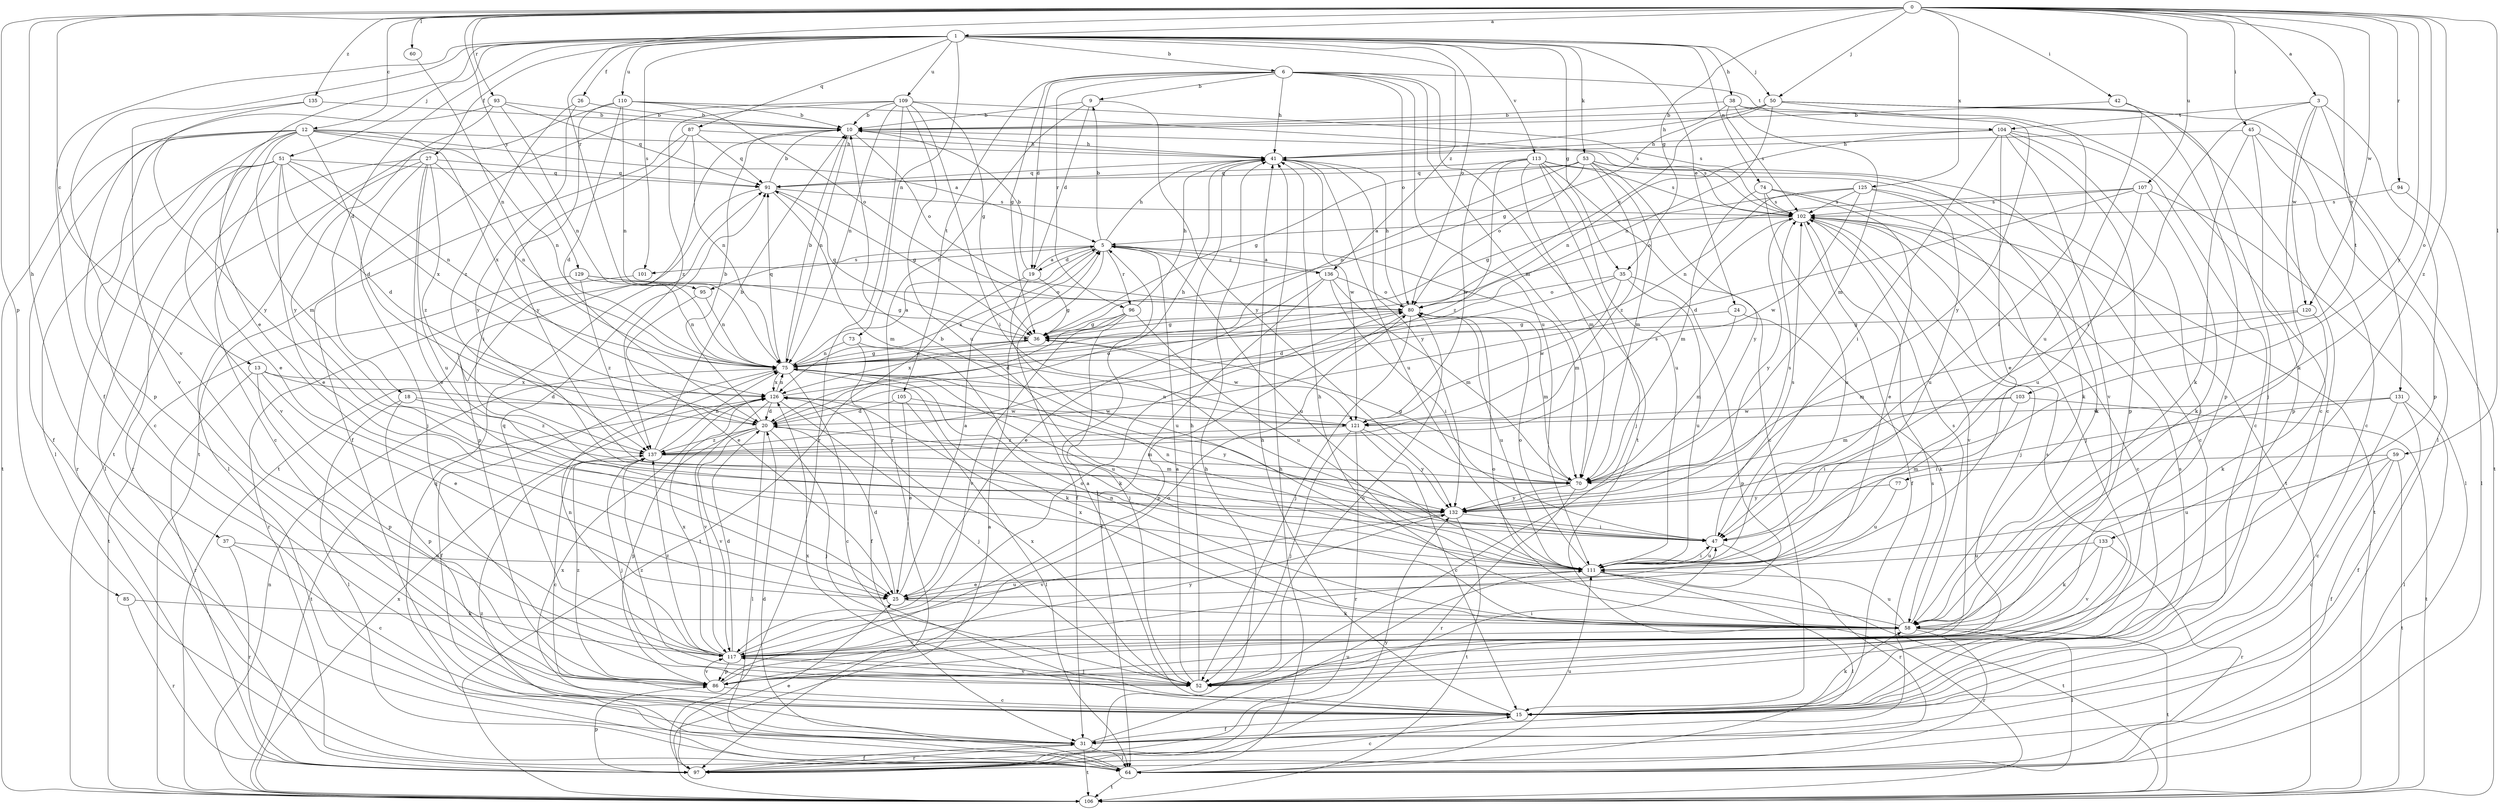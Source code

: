 strict digraph  {
0;
1;
3;
5;
6;
9;
10;
12;
13;
15;
18;
19;
20;
24;
25;
26;
27;
31;
35;
36;
37;
38;
41;
42;
45;
47;
50;
51;
52;
53;
58;
59;
60;
64;
70;
73;
74;
75;
77;
80;
85;
86;
87;
91;
93;
94;
95;
96;
97;
101;
102;
103;
104;
105;
106;
107;
109;
110;
111;
113;
117;
120;
121;
125;
126;
129;
131;
132;
133;
135;
136;
137;
0 -> 1  [label=a];
0 -> 3  [label=a];
0 -> 12  [label=c];
0 -> 13  [label=c];
0 -> 35  [label=g];
0 -> 37  [label=h];
0 -> 42  [label=i];
0 -> 45  [label=i];
0 -> 50  [label=j];
0 -> 59  [label=l];
0 -> 60  [label=l];
0 -> 77  [label=o];
0 -> 85  [label=p];
0 -> 93  [label=r];
0 -> 94  [label=r];
0 -> 95  [label=r];
0 -> 107  [label=u];
0 -> 120  [label=w];
0 -> 125  [label=x];
0 -> 129  [label=y];
0 -> 131  [label=y];
0 -> 132  [label=y];
0 -> 133  [label=z];
0 -> 135  [label=z];
1 -> 6  [label=b];
1 -> 18  [label=d];
1 -> 24  [label=e];
1 -> 25  [label=e];
1 -> 26  [label=f];
1 -> 27  [label=f];
1 -> 31  [label=f];
1 -> 35  [label=g];
1 -> 38  [label=h];
1 -> 50  [label=j];
1 -> 51  [label=j];
1 -> 53  [label=k];
1 -> 73  [label=n];
1 -> 74  [label=n];
1 -> 80  [label=o];
1 -> 87  [label=q];
1 -> 101  [label=s];
1 -> 109  [label=u];
1 -> 110  [label=u];
1 -> 113  [label=v];
1 -> 117  [label=v];
1 -> 136  [label=z];
3 -> 47  [label=i];
3 -> 58  [label=k];
3 -> 86  [label=p];
3 -> 103  [label=t];
3 -> 104  [label=t];
3 -> 120  [label=w];
5 -> 9  [label=b];
5 -> 19  [label=d];
5 -> 31  [label=f];
5 -> 41  [label=h];
5 -> 70  [label=m];
5 -> 95  [label=r];
5 -> 96  [label=r];
5 -> 101  [label=s];
5 -> 111  [label=u];
5 -> 126  [label=x];
5 -> 136  [label=z];
6 -> 9  [label=b];
6 -> 19  [label=d];
6 -> 36  [label=g];
6 -> 41  [label=h];
6 -> 70  [label=m];
6 -> 80  [label=o];
6 -> 96  [label=r];
6 -> 104  [label=t];
6 -> 105  [label=t];
6 -> 106  [label=t];
6 -> 111  [label=u];
9 -> 10  [label=b];
9 -> 19  [label=d];
9 -> 97  [label=r];
9 -> 132  [label=y];
10 -> 41  [label=h];
10 -> 75  [label=n];
10 -> 80  [label=o];
10 -> 102  [label=s];
10 -> 106  [label=t];
12 -> 5  [label=a];
12 -> 15  [label=c];
12 -> 20  [label=d];
12 -> 25  [label=e];
12 -> 31  [label=f];
12 -> 41  [label=h];
12 -> 64  [label=l];
12 -> 70  [label=m];
12 -> 75  [label=n];
12 -> 106  [label=t];
12 -> 126  [label=x];
13 -> 20  [label=d];
13 -> 25  [label=e];
13 -> 86  [label=p];
13 -> 97  [label=r];
13 -> 126  [label=x];
15 -> 5  [label=a];
15 -> 31  [label=f];
15 -> 41  [label=h];
15 -> 58  [label=k];
15 -> 102  [label=s];
15 -> 126  [label=x];
18 -> 64  [label=l];
18 -> 86  [label=p];
18 -> 121  [label=w];
18 -> 137  [label=z];
19 -> 5  [label=a];
19 -> 10  [label=b];
19 -> 36  [label=g];
19 -> 106  [label=t];
19 -> 111  [label=u];
20 -> 10  [label=b];
20 -> 41  [label=h];
20 -> 52  [label=j];
20 -> 64  [label=l];
20 -> 70  [label=m];
20 -> 86  [label=p];
20 -> 117  [label=v];
20 -> 137  [label=z];
24 -> 36  [label=g];
24 -> 58  [label=k];
24 -> 70  [label=m];
25 -> 5  [label=a];
25 -> 20  [label=d];
25 -> 58  [label=k];
25 -> 111  [label=u];
26 -> 10  [label=b];
26 -> 132  [label=y];
26 -> 137  [label=z];
27 -> 25  [label=e];
27 -> 52  [label=j];
27 -> 64  [label=l];
27 -> 75  [label=n];
27 -> 91  [label=q];
27 -> 97  [label=r];
27 -> 111  [label=u];
27 -> 137  [label=z];
31 -> 64  [label=l];
31 -> 97  [label=r];
31 -> 102  [label=s];
31 -> 106  [label=t];
31 -> 111  [label=u];
31 -> 126  [label=x];
35 -> 20  [label=d];
35 -> 80  [label=o];
35 -> 86  [label=p];
35 -> 111  [label=u];
35 -> 121  [label=w];
36 -> 75  [label=n];
36 -> 91  [label=q];
36 -> 121  [label=w];
36 -> 126  [label=x];
37 -> 15  [label=c];
37 -> 97  [label=r];
37 -> 111  [label=u];
38 -> 10  [label=b];
38 -> 15  [label=c];
38 -> 36  [label=g];
38 -> 70  [label=m];
38 -> 102  [label=s];
38 -> 132  [label=y];
41 -> 91  [label=q];
41 -> 111  [label=u];
41 -> 121  [label=w];
41 -> 132  [label=y];
42 -> 10  [label=b];
42 -> 52  [label=j];
42 -> 111  [label=u];
45 -> 15  [label=c];
45 -> 41  [label=h];
45 -> 58  [label=k];
45 -> 86  [label=p];
45 -> 106  [label=t];
47 -> 10  [label=b];
47 -> 75  [label=n];
47 -> 97  [label=r];
47 -> 102  [label=s];
47 -> 111  [label=u];
50 -> 10  [label=b];
50 -> 15  [label=c];
50 -> 41  [label=h];
50 -> 47  [label=i];
50 -> 64  [label=l];
50 -> 75  [label=n];
50 -> 80  [label=o];
50 -> 86  [label=p];
51 -> 15  [label=c];
51 -> 20  [label=d];
51 -> 25  [label=e];
51 -> 64  [label=l];
51 -> 75  [label=n];
51 -> 91  [label=q];
51 -> 97  [label=r];
51 -> 117  [label=v];
51 -> 126  [label=x];
52 -> 5  [label=a];
52 -> 41  [label=h];
52 -> 47  [label=i];
52 -> 80  [label=o];
52 -> 102  [label=s];
52 -> 117  [label=v];
52 -> 126  [label=x];
52 -> 137  [label=z];
53 -> 15  [label=c];
53 -> 36  [label=g];
53 -> 58  [label=k];
53 -> 70  [label=m];
53 -> 75  [label=n];
53 -> 80  [label=o];
53 -> 91  [label=q];
53 -> 132  [label=y];
53 -> 137  [label=z];
58 -> 41  [label=h];
58 -> 64  [label=l];
58 -> 75  [label=n];
58 -> 80  [label=o];
58 -> 97  [label=r];
58 -> 102  [label=s];
58 -> 106  [label=t];
58 -> 111  [label=u];
58 -> 117  [label=v];
58 -> 126  [label=x];
59 -> 15  [label=c];
59 -> 31  [label=f];
59 -> 70  [label=m];
59 -> 106  [label=t];
59 -> 111  [label=u];
60 -> 75  [label=n];
64 -> 20  [label=d];
64 -> 41  [label=h];
64 -> 91  [label=q];
64 -> 106  [label=t];
64 -> 111  [label=u];
64 -> 137  [label=z];
70 -> 36  [label=g];
70 -> 97  [label=r];
70 -> 132  [label=y];
73 -> 31  [label=f];
73 -> 58  [label=k];
73 -> 75  [label=n];
74 -> 25  [label=e];
74 -> 52  [label=j];
74 -> 70  [label=m];
74 -> 102  [label=s];
74 -> 111  [label=u];
75 -> 5  [label=a];
75 -> 10  [label=b];
75 -> 15  [label=c];
75 -> 31  [label=f];
75 -> 36  [label=g];
75 -> 58  [label=k];
75 -> 91  [label=q];
75 -> 111  [label=u];
75 -> 126  [label=x];
77 -> 111  [label=u];
77 -> 132  [label=y];
80 -> 36  [label=g];
80 -> 41  [label=h];
80 -> 52  [label=j];
80 -> 70  [label=m];
80 -> 86  [label=p];
80 -> 111  [label=u];
85 -> 58  [label=k];
85 -> 97  [label=r];
86 -> 15  [label=c];
86 -> 80  [label=o];
86 -> 117  [label=v];
86 -> 137  [label=z];
87 -> 31  [label=f];
87 -> 41  [label=h];
87 -> 47  [label=i];
87 -> 75  [label=n];
87 -> 91  [label=q];
91 -> 10  [label=b];
91 -> 36  [label=g];
91 -> 70  [label=m];
91 -> 86  [label=p];
91 -> 102  [label=s];
93 -> 10  [label=b];
93 -> 75  [label=n];
93 -> 86  [label=p];
93 -> 91  [label=q];
93 -> 132  [label=y];
94 -> 64  [label=l];
94 -> 102  [label=s];
95 -> 25  [label=e];
95 -> 75  [label=n];
96 -> 20  [label=d];
96 -> 36  [label=g];
96 -> 41  [label=h];
96 -> 52  [label=j];
96 -> 111  [label=u];
96 -> 117  [label=v];
97 -> 15  [label=c];
97 -> 25  [label=e];
97 -> 31  [label=f];
97 -> 41  [label=h];
97 -> 86  [label=p];
97 -> 132  [label=y];
101 -> 97  [label=r];
102 -> 5  [label=a];
102 -> 15  [label=c];
102 -> 31  [label=f];
102 -> 52  [label=j];
102 -> 106  [label=t];
102 -> 117  [label=v];
102 -> 132  [label=y];
103 -> 47  [label=i];
103 -> 70  [label=m];
103 -> 106  [label=t];
103 -> 121  [label=w];
104 -> 15  [label=c];
104 -> 25  [label=e];
104 -> 41  [label=h];
104 -> 47  [label=i];
104 -> 52  [label=j];
104 -> 75  [label=n];
104 -> 86  [label=p];
104 -> 117  [label=v];
105 -> 20  [label=d];
105 -> 25  [label=e];
105 -> 64  [label=l];
105 -> 132  [label=y];
106 -> 5  [label=a];
106 -> 75  [label=n];
106 -> 126  [label=x];
107 -> 20  [label=d];
107 -> 58  [label=k];
107 -> 64  [label=l];
107 -> 80  [label=o];
107 -> 102  [label=s];
107 -> 111  [label=u];
109 -> 10  [label=b];
109 -> 36  [label=g];
109 -> 47  [label=i];
109 -> 75  [label=n];
109 -> 97  [label=r];
109 -> 102  [label=s];
109 -> 106  [label=t];
109 -> 111  [label=u];
109 -> 137  [label=z];
110 -> 10  [label=b];
110 -> 20  [label=d];
110 -> 75  [label=n];
110 -> 80  [label=o];
110 -> 102  [label=s];
110 -> 106  [label=t];
110 -> 132  [label=y];
111 -> 25  [label=e];
111 -> 47  [label=i];
111 -> 64  [label=l];
111 -> 80  [label=o];
111 -> 106  [label=t];
113 -> 15  [label=c];
113 -> 52  [label=j];
113 -> 70  [label=m];
113 -> 91  [label=q];
113 -> 102  [label=s];
113 -> 106  [label=t];
113 -> 111  [label=u];
113 -> 121  [label=w];
113 -> 137  [label=z];
117 -> 20  [label=d];
117 -> 52  [label=j];
117 -> 75  [label=n];
117 -> 80  [label=o];
117 -> 86  [label=p];
117 -> 91  [label=q];
117 -> 126  [label=x];
117 -> 132  [label=y];
117 -> 137  [label=z];
120 -> 36  [label=g];
120 -> 58  [label=k];
120 -> 70  [label=m];
121 -> 15  [label=c];
121 -> 52  [label=j];
121 -> 75  [label=n];
121 -> 97  [label=r];
121 -> 132  [label=y];
121 -> 137  [label=z];
125 -> 36  [label=g];
125 -> 58  [label=k];
125 -> 75  [label=n];
125 -> 102  [label=s];
125 -> 111  [label=u];
125 -> 121  [label=w];
126 -> 20  [label=d];
126 -> 52  [label=j];
126 -> 75  [label=n];
126 -> 80  [label=o];
126 -> 106  [label=t];
126 -> 117  [label=v];
126 -> 121  [label=w];
129 -> 36  [label=g];
129 -> 75  [label=n];
129 -> 80  [label=o];
129 -> 106  [label=t];
129 -> 137  [label=z];
131 -> 15  [label=c];
131 -> 31  [label=f];
131 -> 47  [label=i];
131 -> 64  [label=l];
131 -> 121  [label=w];
132 -> 47  [label=i];
132 -> 102  [label=s];
132 -> 106  [label=t];
132 -> 117  [label=v];
133 -> 58  [label=k];
133 -> 97  [label=r];
133 -> 111  [label=u];
133 -> 117  [label=v];
135 -> 10  [label=b];
135 -> 117  [label=v];
135 -> 132  [label=y];
136 -> 5  [label=a];
136 -> 25  [label=e];
136 -> 47  [label=i];
136 -> 64  [label=l];
136 -> 70  [label=m];
136 -> 80  [label=o];
137 -> 10  [label=b];
137 -> 15  [label=c];
137 -> 52  [label=j];
137 -> 70  [label=m];
137 -> 75  [label=n];
137 -> 102  [label=s];
}
